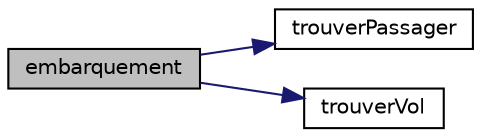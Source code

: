 digraph "embarquement"
{
  edge [fontname="Helvetica",fontsize="10",labelfontname="Helvetica",labelfontsize="10"];
  node [fontname="Helvetica",fontsize="10",shape=record];
  rankdir="LR";
  Node23 [label="embarquement",height=0.2,width=0.4,color="black", fillcolor="grey75", style="filled", fontcolor="black"];
  Node23 -> Node24 [color="midnightblue",fontsize="10",style="solid"];
  Node24 [label="trouverPassager",height=0.2,width=0.4,color="black", fillcolor="white", style="filled",URL="$dd/d76/projet_8c.html#a23523aed07121a95f642adb75bb88e12",tooltip="Trouve un passager selon un Nom ou un Numero de billet. "];
  Node23 -> Node25 [color="midnightblue",fontsize="10",style="solid"];
  Node25 [label="trouverVol",height=0.2,width=0.4,color="black", fillcolor="white", style="filled",URL="$dd/d76/projet_8c.html#ad1c84140fc0ec3cfab79111d9f398198",tooltip="Trouve le vol d&#39;un passager à oar. "];
}
